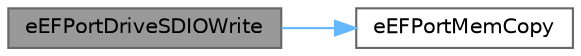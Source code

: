 digraph "eEFPortDriveSDIOWrite"
{
 // LATEX_PDF_SIZE
  bgcolor="transparent";
  edge [fontname=Helvetica,fontsize=10,labelfontname=Helvetica,labelfontsize=10];
  node [fontname=Helvetica,fontsize=10,shape=box,height=0.2,width=0.4];
  rankdir="LR";
  Node1 [id="Node000001",label="eEFPortDriveSDIOWrite",height=0.2,width=0.4,color="gray40", fillcolor="grey60", style="filled", fontcolor="black",tooltip="Write Sector(s)"];
  Node1 -> Node2 [id="edge1_Node000001_Node000002",color="steelblue1",style="solid",tooltip=" "];
  Node2 [id="Node000002",label="eEFPortMemCopy",height=0.2,width=0.4,color="grey40", fillcolor="white", style="filled",URL="$ef__port__memory_8c.html#a557abaa2883e4b0a3281b7abdc9801ef",tooltip="Copy memory byte by byte."];
}
